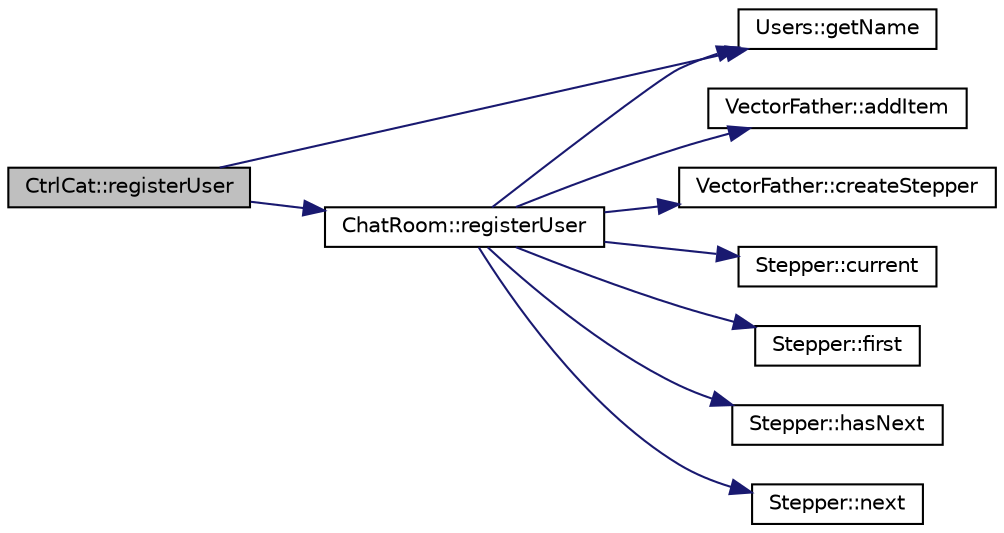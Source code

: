 digraph "CtrlCat::registerUser"
{
 // LATEX_PDF_SIZE
  edge [fontname="Helvetica",fontsize="10",labelfontname="Helvetica",labelfontsize="10"];
  node [fontname="Helvetica",fontsize="10",shape=record];
  rankdir="LR";
  Node1 [label="CtrlCat::registerUser",height=0.2,width=0.4,color="black", fillcolor="grey75", style="filled", fontcolor="black",tooltip="Register a new user to the chat room."];
  Node1 -> Node2 [color="midnightblue",fontsize="10",style="solid",fontname="Helvetica"];
  Node2 [label="Users::getName",height=0.2,width=0.4,color="black", fillcolor="white", style="filled",URL="$classUsers.html#aef65d9acf991a4073417fa84b3a9847c",tooltip="Get the user's display name."];
  Node1 -> Node3 [color="midnightblue",fontsize="10",style="solid",fontname="Helvetica"];
  Node3 [label="ChatRoom::registerUser",height=0.2,width=0.4,color="black", fillcolor="white", style="filled",URL="$classChatRoom.html#a78689ed978a1454993447bf7ffdff744",tooltip="Register a new user to the chat room."];
  Node3 -> Node4 [color="midnightblue",fontsize="10",style="solid",fontname="Helvetica"];
  Node4 [label="VectorFather::addItem",height=0.2,width=0.4,color="black", fillcolor="white", style="filled",URL="$classVectorFather.html#ab1e0611bf9e0e1678d487399ad28c064",tooltip="Add an item to the end of the vector."];
  Node3 -> Node5 [color="midnightblue",fontsize="10",style="solid",fontname="Helvetica"];
  Node5 [label="VectorFather::createStepper",height=0.2,width=0.4,color="black", fillcolor="white", style="filled",URL="$classVectorFather.html#ad7775ccd733815aa48eb0b8cc5ebffd7",tooltip="Create a stepper iterator for this vector."];
  Node3 -> Node6 [color="midnightblue",fontsize="10",style="solid",fontname="Helvetica"];
  Node6 [label="Stepper::current",height=0.2,width=0.4,color="black", fillcolor="white", style="filled",URL="$classStepper.html#a16d93afdcdc7190e84904b8904c5a8bd",tooltip="Get the current element without advancing."];
  Node3 -> Node7 [color="midnightblue",fontsize="10",style="solid",fontname="Helvetica"];
  Node7 [label="Stepper::first",height=0.2,width=0.4,color="black", fillcolor="white", style="filled",URL="$classStepper.html#aebd518b8673631e25056bb9fd7022c98",tooltip="Move to and return the first element."];
  Node3 -> Node2 [color="midnightblue",fontsize="10",style="solid",fontname="Helvetica"];
  Node3 -> Node8 [color="midnightblue",fontsize="10",style="solid",fontname="Helvetica"];
  Node8 [label="Stepper::hasNext",height=0.2,width=0.4,color="black", fillcolor="white", style="filled",URL="$classStepper.html#a7fe293586b963c65e2af4ae206c2e2ed",tooltip="Check if there are more elements to iterate over."];
  Node3 -> Node9 [color="midnightblue",fontsize="10",style="solid",fontname="Helvetica"];
  Node9 [label="Stepper::next",height=0.2,width=0.4,color="black", fillcolor="white", style="filled",URL="$classStepper.html#af58e5f738012158ed81b91c9e306008f",tooltip="Move to the next element in the collection."];
}
